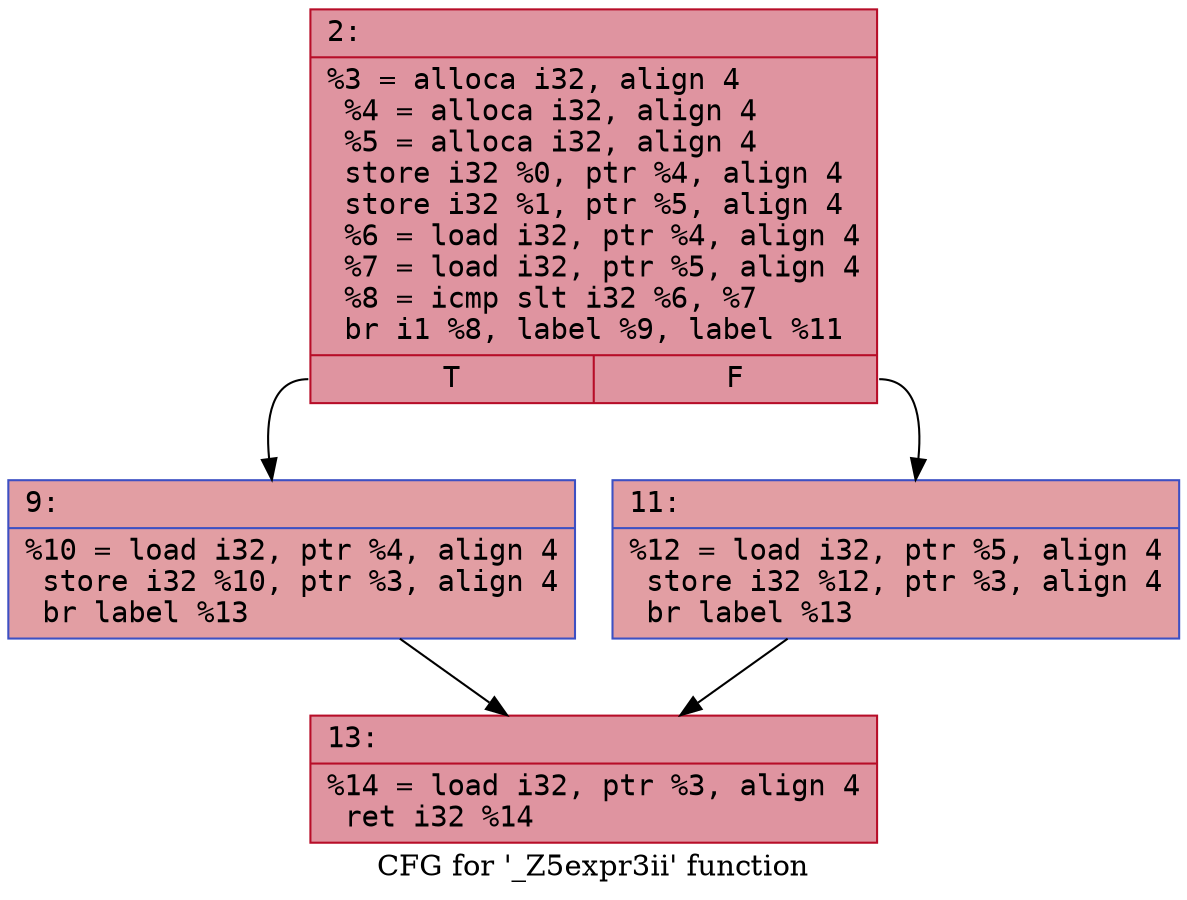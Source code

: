 digraph "CFG for '_Z5expr3ii' function" {
	label="CFG for '_Z5expr3ii' function";

	Node0x5f2a273b71d0 [shape=record,color="#b70d28ff", style=filled, fillcolor="#b70d2870" fontname="Courier",label="{2:\l|  %3 = alloca i32, align 4\l  %4 = alloca i32, align 4\l  %5 = alloca i32, align 4\l  store i32 %0, ptr %4, align 4\l  store i32 %1, ptr %5, align 4\l  %6 = load i32, ptr %4, align 4\l  %7 = load i32, ptr %5, align 4\l  %8 = icmp slt i32 %6, %7\l  br i1 %8, label %9, label %11\l|{<s0>T|<s1>F}}"];
	Node0x5f2a273b71d0:s0 -> Node0x5f2a273b7680;
	Node0x5f2a273b71d0:s1 -> Node0x5f2a273b76e0;
	Node0x5f2a273b7680 [shape=record,color="#3d50c3ff", style=filled, fillcolor="#be242e70" fontname="Courier",label="{9:\l|  %10 = load i32, ptr %4, align 4\l  store i32 %10, ptr %3, align 4\l  br label %13\l}"];
	Node0x5f2a273b7680 -> Node0x5f2a273b7910;
	Node0x5f2a273b76e0 [shape=record,color="#3d50c3ff", style=filled, fillcolor="#be242e70" fontname="Courier",label="{11:\l|  %12 = load i32, ptr %5, align 4\l  store i32 %12, ptr %3, align 4\l  br label %13\l}"];
	Node0x5f2a273b76e0 -> Node0x5f2a273b7910;
	Node0x5f2a273b7910 [shape=record,color="#b70d28ff", style=filled, fillcolor="#b70d2870" fontname="Courier",label="{13:\l|  %14 = load i32, ptr %3, align 4\l  ret i32 %14\l}"];
}
